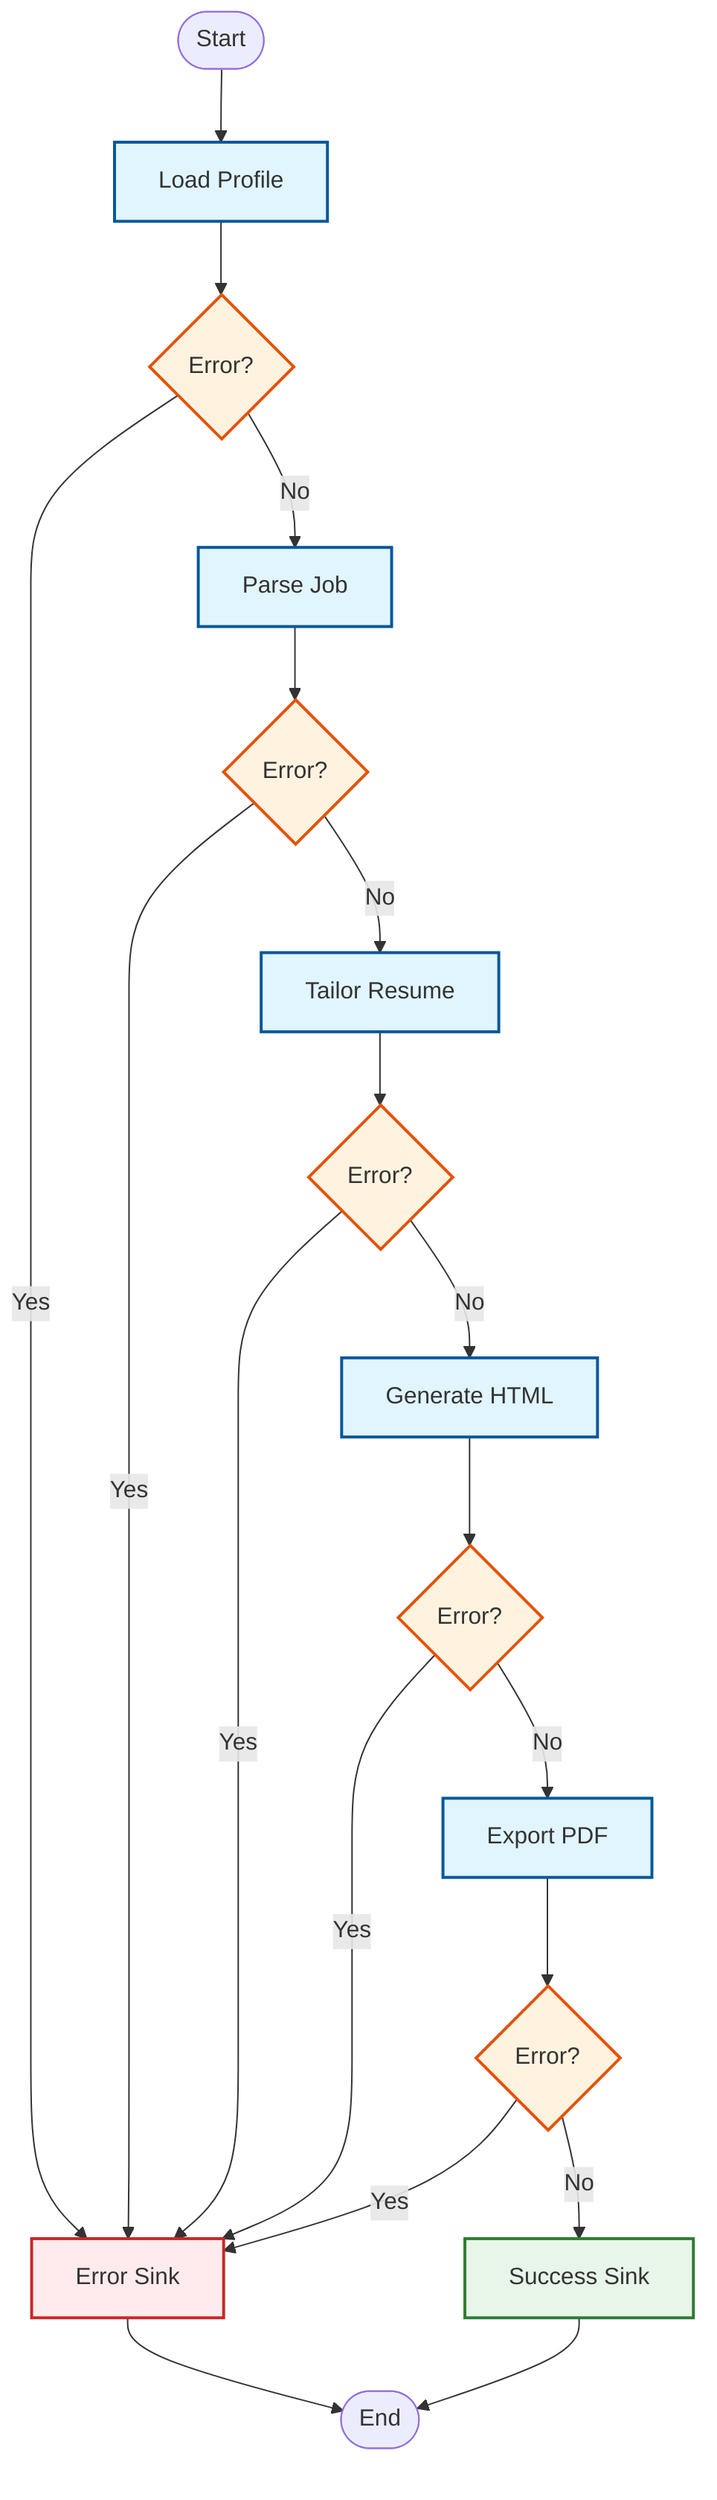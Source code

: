 graph TD
    Start([Start]) --> load_profile[Load Profile]
    
    load_profile --> check_load{Error?}
    check_load -->|Yes| error_sink[Error Sink]
    check_load -->|No| parse_job[Parse Job]
    
    parse_job --> check_parse{Error?}
    check_parse -->|Yes| error_sink
    check_parse -->|No| tailor_resume[Tailor Resume]
    
    tailor_resume --> check_tailor{Error?}
    check_tailor -->|Yes| error_sink
    check_tailor -->|No| generate_html[Generate HTML]
    
    generate_html --> check_html{Error?}
    check_html -->|Yes| error_sink
    check_html -->|No| export_pdf[Export PDF]
    
    export_pdf --> check_pdf{Error?}
    check_pdf -->|Yes| error_sink
    check_pdf -->|No| success_sink[Success Sink]
    
    error_sink --> End([End])
    success_sink --> End
    
    %% Styling
    classDef processNode fill:#e1f5fe,stroke:#01579b,stroke-width:2px
    classDef errorNode fill:#ffebee,stroke:#c62828,stroke-width:2px
    classDef successNode fill:#e8f5e9,stroke:#2e7d32,stroke-width:2px
    classDef decisionNode fill:#fff3e0,stroke:#e65100,stroke-width:2px
    
    class load_profile,parse_job,tailor_resume,generate_html,export_pdf processNode
    class error_sink errorNode
    class success_sink successNode
    class check_load,check_parse,check_tailor,check_html,check_pdf decisionNode
